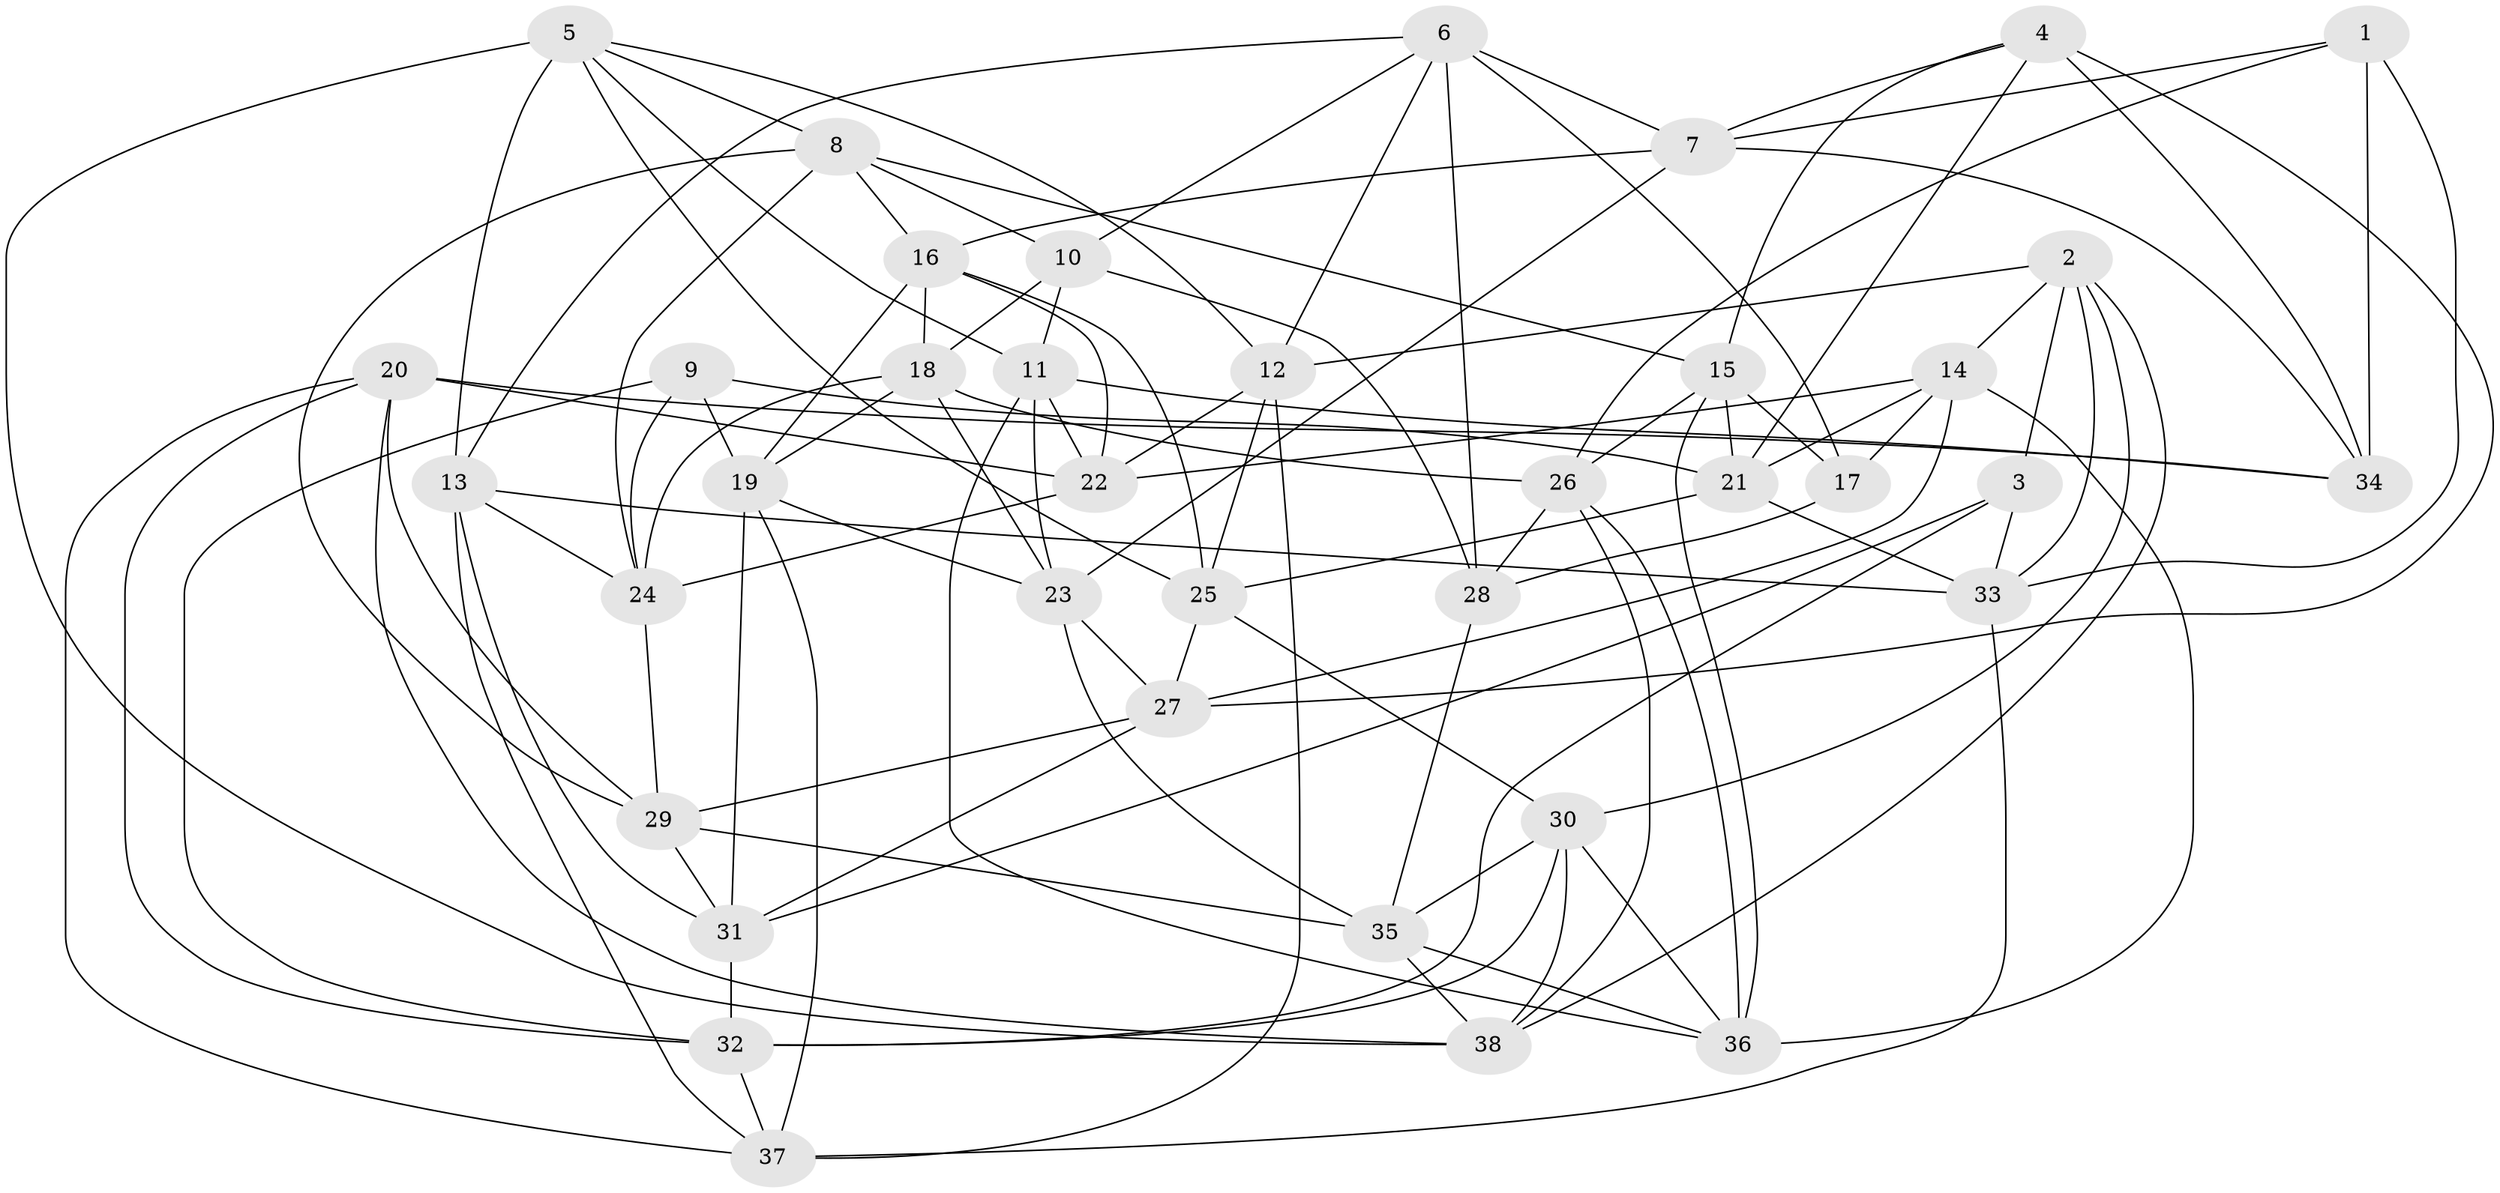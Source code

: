 // original degree distribution, {4: 1.0}
// Generated by graph-tools (version 1.1) at 2025/26/03/09/25 03:26:54]
// undirected, 38 vertices, 108 edges
graph export_dot {
graph [start="1"]
  node [color=gray90,style=filled];
  1;
  2;
  3;
  4;
  5;
  6;
  7;
  8;
  9;
  10;
  11;
  12;
  13;
  14;
  15;
  16;
  17;
  18;
  19;
  20;
  21;
  22;
  23;
  24;
  25;
  26;
  27;
  28;
  29;
  30;
  31;
  32;
  33;
  34;
  35;
  36;
  37;
  38;
  1 -- 7 [weight=1.0];
  1 -- 26 [weight=1.0];
  1 -- 33 [weight=1.0];
  1 -- 34 [weight=1.0];
  2 -- 3 [weight=1.0];
  2 -- 12 [weight=1.0];
  2 -- 14 [weight=1.0];
  2 -- 30 [weight=1.0];
  2 -- 33 [weight=1.0];
  2 -- 38 [weight=1.0];
  3 -- 31 [weight=1.0];
  3 -- 32 [weight=1.0];
  3 -- 33 [weight=1.0];
  4 -- 7 [weight=1.0];
  4 -- 15 [weight=1.0];
  4 -- 21 [weight=1.0];
  4 -- 27 [weight=1.0];
  4 -- 34 [weight=2.0];
  5 -- 8 [weight=1.0];
  5 -- 11 [weight=1.0];
  5 -- 12 [weight=1.0];
  5 -- 13 [weight=1.0];
  5 -- 25 [weight=1.0];
  5 -- 38 [weight=1.0];
  6 -- 7 [weight=1.0];
  6 -- 10 [weight=1.0];
  6 -- 12 [weight=1.0];
  6 -- 13 [weight=1.0];
  6 -- 17 [weight=1.0];
  6 -- 28 [weight=1.0];
  7 -- 16 [weight=1.0];
  7 -- 23 [weight=1.0];
  7 -- 34 [weight=1.0];
  8 -- 10 [weight=1.0];
  8 -- 15 [weight=1.0];
  8 -- 16 [weight=1.0];
  8 -- 24 [weight=1.0];
  8 -- 29 [weight=1.0];
  9 -- 19 [weight=1.0];
  9 -- 21 [weight=1.0];
  9 -- 24 [weight=1.0];
  9 -- 32 [weight=1.0];
  10 -- 11 [weight=1.0];
  10 -- 18 [weight=1.0];
  10 -- 28 [weight=2.0];
  11 -- 22 [weight=1.0];
  11 -- 23 [weight=1.0];
  11 -- 34 [weight=1.0];
  11 -- 36 [weight=1.0];
  12 -- 22 [weight=1.0];
  12 -- 25 [weight=1.0];
  12 -- 37 [weight=1.0];
  13 -- 24 [weight=1.0];
  13 -- 31 [weight=1.0];
  13 -- 33 [weight=1.0];
  13 -- 37 [weight=1.0];
  14 -- 17 [weight=1.0];
  14 -- 21 [weight=1.0];
  14 -- 22 [weight=1.0];
  14 -- 27 [weight=1.0];
  14 -- 36 [weight=1.0];
  15 -- 17 [weight=1.0];
  15 -- 21 [weight=1.0];
  15 -- 26 [weight=1.0];
  15 -- 36 [weight=1.0];
  16 -- 18 [weight=1.0];
  16 -- 19 [weight=1.0];
  16 -- 22 [weight=1.0];
  16 -- 25 [weight=1.0];
  17 -- 28 [weight=1.0];
  18 -- 19 [weight=1.0];
  18 -- 23 [weight=1.0];
  18 -- 24 [weight=1.0];
  18 -- 26 [weight=1.0];
  19 -- 23 [weight=1.0];
  19 -- 31 [weight=1.0];
  19 -- 37 [weight=1.0];
  20 -- 22 [weight=1.0];
  20 -- 29 [weight=1.0];
  20 -- 32 [weight=1.0];
  20 -- 34 [weight=1.0];
  20 -- 37 [weight=1.0];
  20 -- 38 [weight=1.0];
  21 -- 25 [weight=1.0];
  21 -- 33 [weight=1.0];
  22 -- 24 [weight=1.0];
  23 -- 27 [weight=1.0];
  23 -- 35 [weight=1.0];
  24 -- 29 [weight=1.0];
  25 -- 27 [weight=1.0];
  25 -- 30 [weight=1.0];
  26 -- 28 [weight=1.0];
  26 -- 36 [weight=1.0];
  26 -- 38 [weight=1.0];
  27 -- 29 [weight=1.0];
  27 -- 31 [weight=1.0];
  28 -- 35 [weight=1.0];
  29 -- 31 [weight=1.0];
  29 -- 35 [weight=1.0];
  30 -- 32 [weight=1.0];
  30 -- 35 [weight=1.0];
  30 -- 36 [weight=1.0];
  30 -- 38 [weight=1.0];
  31 -- 32 [weight=1.0];
  32 -- 37 [weight=1.0];
  33 -- 37 [weight=1.0];
  35 -- 36 [weight=1.0];
  35 -- 38 [weight=1.0];
}
